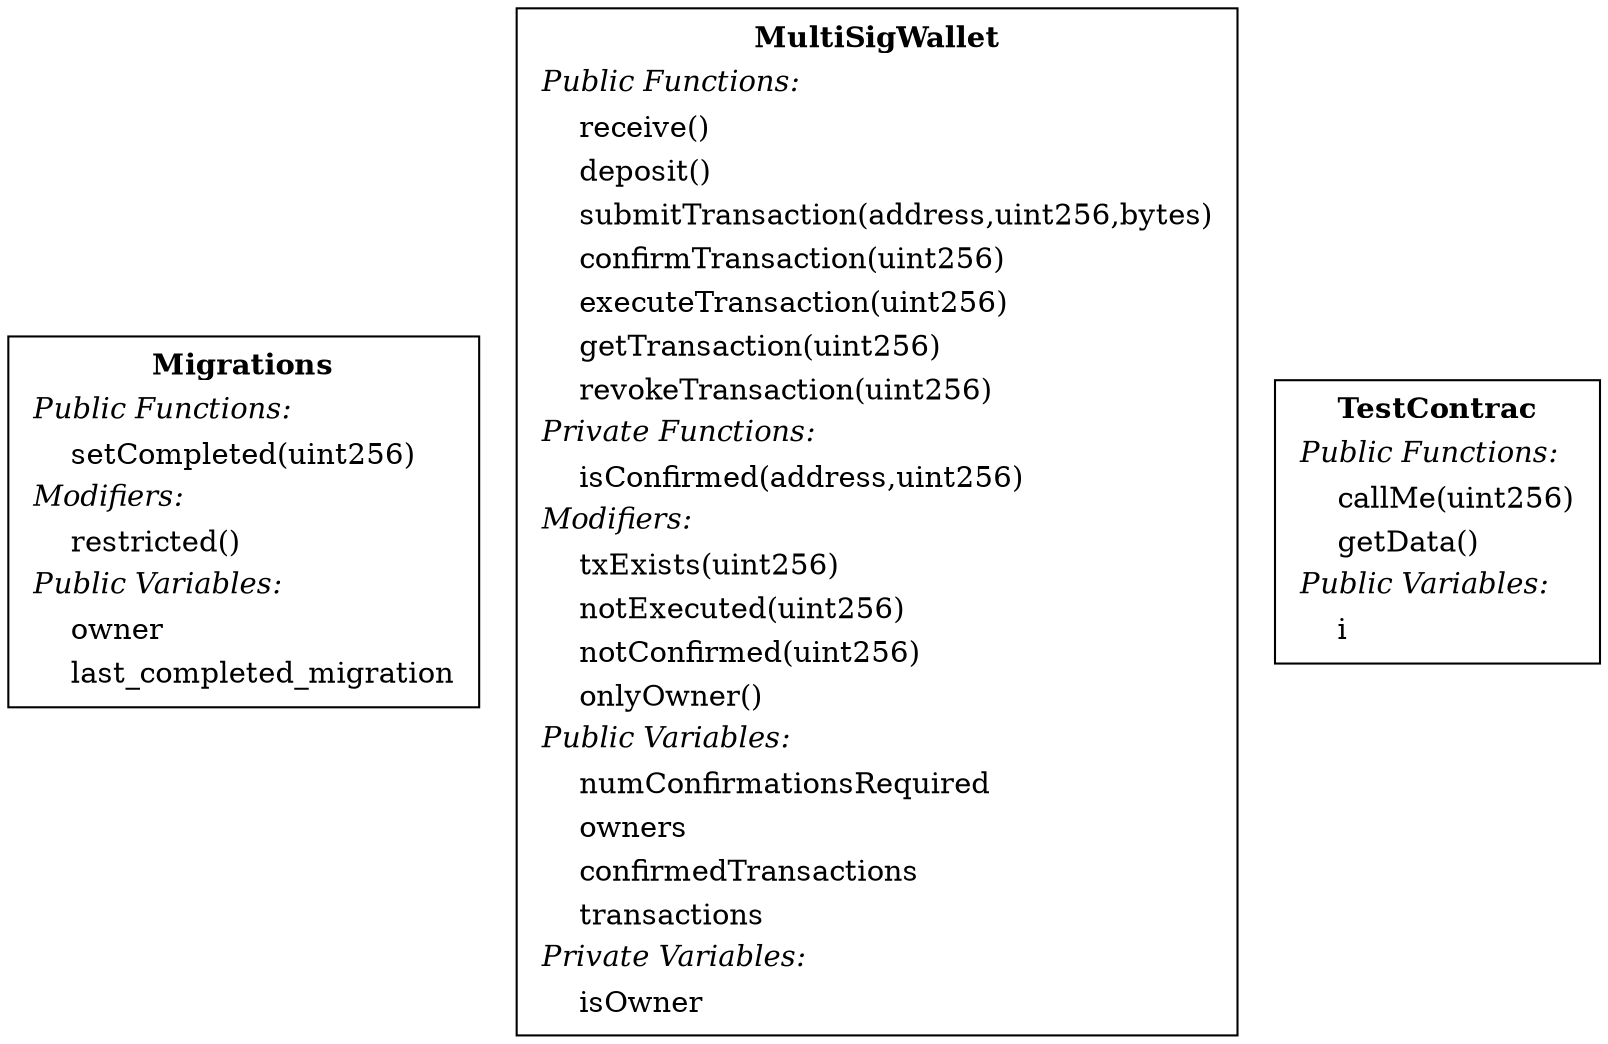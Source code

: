 digraph "" {
Migrations[shape="box"label=< <TABLE border="0"><TR><TD align="center"><B>Migrations</B></TD></TR><TR><TD align="left"><I>Public Functions:</I></TD></TR><TR><TD align="left">    setCompleted(uint256)</TD></TR><TR><TD align="left"><I>Modifiers:</I></TD></TR><TR><TD align="left">    restricted()</TD></TR><TR><TD align="left"><I>Public Variables:</I></TD></TR><TR><TD align="left">    owner</TD></TR><TR><TD align="left">    last_completed_migration</TD></TR></TABLE> >];

MultiSigWallet[shape="box"label=< <TABLE border="0"><TR><TD align="center"><B>MultiSigWallet</B></TD></TR><TR><TD align="left"><I>Public Functions:</I></TD></TR><TR><TD align="left">    receive()</TD></TR><TR><TD align="left">    deposit()</TD></TR><TR><TD align="left">    submitTransaction(address,uint256,bytes)</TD></TR><TR><TD align="left">    confirmTransaction(uint256)</TD></TR><TR><TD align="left">    executeTransaction(uint256)</TD></TR><TR><TD align="left">    getTransaction(uint256)</TD></TR><TR><TD align="left">    revokeTransaction(uint256)</TD></TR><TR><TD align="left"><I>Private Functions:</I></TD></TR><TR><TD align="left">    isConfirmed(address,uint256)</TD></TR><TR><TD align="left"><I>Modifiers:</I></TD></TR><TR><TD align="left">    txExists(uint256)</TD></TR><TR><TD align="left">    notExecuted(uint256)</TD></TR><TR><TD align="left">    notConfirmed(uint256)</TD></TR><TR><TD align="left">    onlyOwner()</TD></TR><TR><TD align="left"><I>Public Variables:</I></TD></TR><TR><TD align="left">    numConfirmationsRequired</TD></TR><TR><TD align="left">    owners</TD></TR><TR><TD align="left">    confirmedTransactions</TD></TR><TR><TD align="left">    transactions</TD></TR><TR><TD align="left"><I>Private Variables:</I></TD></TR><TR><TD align="left">    isOwner</TD></TR></TABLE> >];

TestContrac[shape="box"label=< <TABLE border="0"><TR><TD align="center"><B>TestContrac</B></TD></TR><TR><TD align="left"><I>Public Functions:</I></TD></TR><TR><TD align="left">    callMe(uint256)</TD></TR><TR><TD align="left">    getData()</TD></TR><TR><TD align="left"><I>Public Variables:</I></TD></TR><TR><TD align="left">    i</TD></TR></TABLE> >];

}